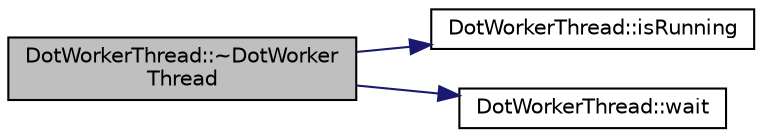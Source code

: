digraph "DotWorkerThread::~DotWorkerThread"
{
 // LATEX_PDF_SIZE
  edge [fontname="Helvetica",fontsize="10",labelfontname="Helvetica",labelfontsize="10"];
  node [fontname="Helvetica",fontsize="10",shape=record];
  rankdir="LR";
  Node1 [label="DotWorkerThread::~DotWorker\lThread",height=0.2,width=0.4,color="black", fillcolor="grey75", style="filled", fontcolor="black",tooltip=" "];
  Node1 -> Node2 [color="midnightblue",fontsize="10",style="solid",fontname="Helvetica"];
  Node2 [label="DotWorkerThread::isRunning",height=0.2,width=0.4,color="black", fillcolor="white", style="filled",URL="$classDotWorkerThread.html#a58ddba0e3cacfafb3240b1a1e5b97569",tooltip=" "];
  Node1 -> Node3 [color="midnightblue",fontsize="10",style="solid",fontname="Helvetica"];
  Node3 [label="DotWorkerThread::wait",height=0.2,width=0.4,color="black", fillcolor="white", style="filled",URL="$classDotWorkerThread.html#a2e878d2ca90c66079b1d92d9f6dde6a6",tooltip=" "];
}
